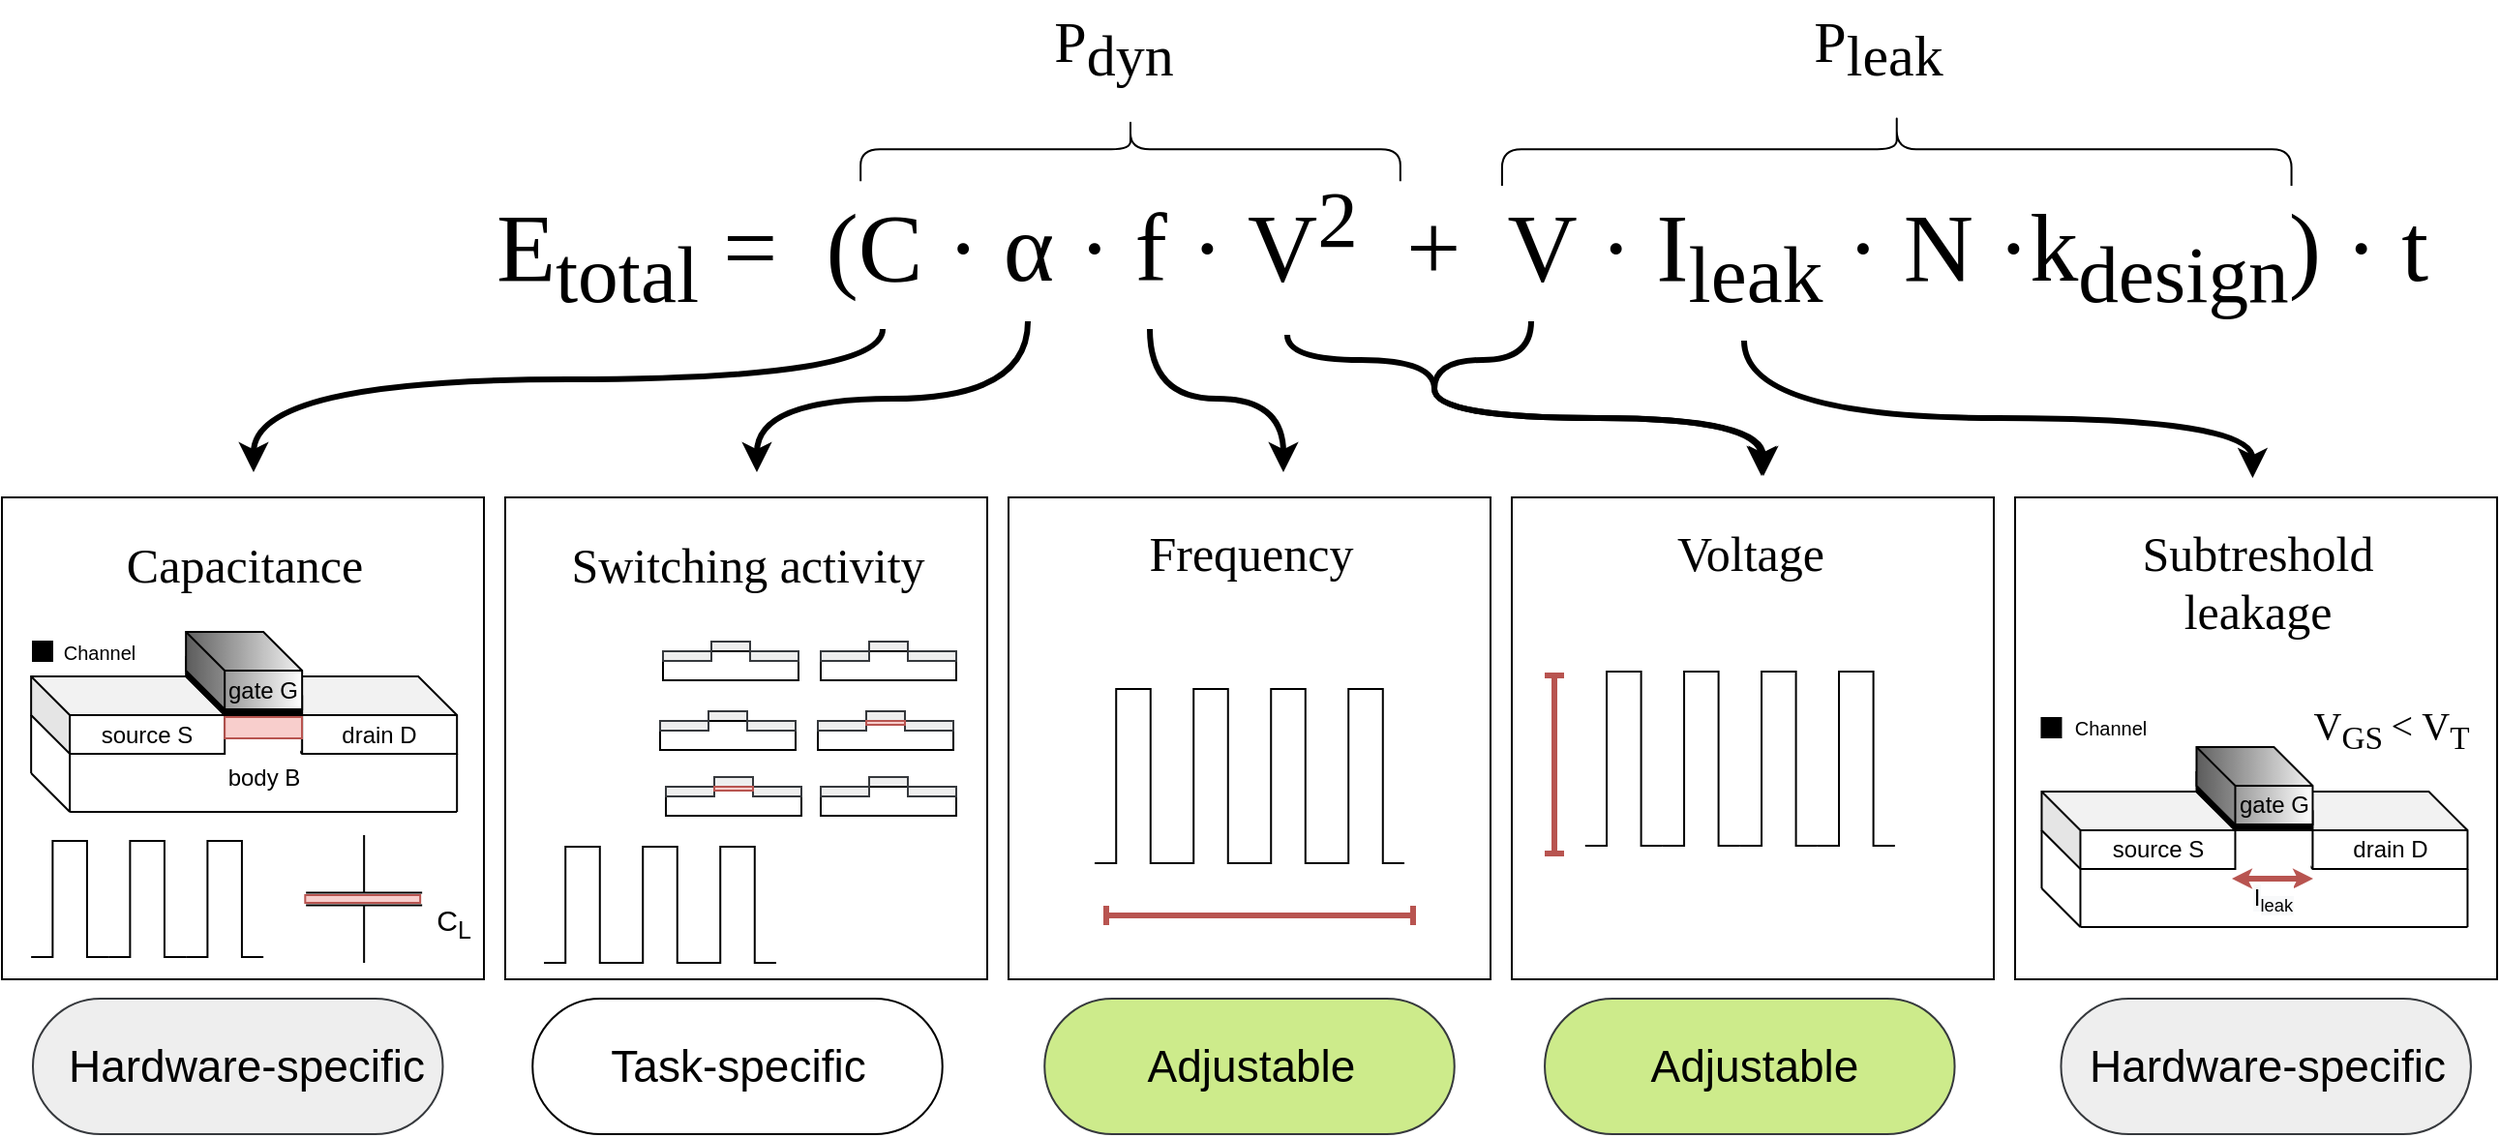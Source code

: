<mxfile>
    <diagram id="4XIOqw8whcifUxjYfumj" name="Page-1">
        <mxGraphModel dx="1251" dy="738" grid="1" gridSize="10" guides="1" tooltips="1" connect="1" arrows="1" fold="1" page="1" pageScale="1" pageWidth="827" pageHeight="1169" math="0" shadow="0">
            <root>
                <mxCell id="0"/>
                <mxCell id="1" parent="0"/>
                <mxCell id="43" value="" style="whiteSpace=wrap;html=1;aspect=fixed;fontFamily=Lucida Console;fontSize=12;" parent="1" vertex="1">
                    <mxGeometry x="220" y="361" width="249" height="249" as="geometry"/>
                </mxCell>
                <mxCell id="4" value="&lt;font style=&quot;font-size: 50px&quot;&gt;E&lt;sub&gt;total&lt;/sub&gt;&amp;nbsp;=&amp;nbsp; (C · α · f ·&amp;nbsp;V&lt;sup&gt;2&lt;/sup&gt;&amp;nbsp; +&amp;nbsp; V · I&lt;sub&gt;leak&lt;/sub&gt;&amp;nbsp;· N ·k&lt;sub&gt;design&lt;/sub&gt;) · t&lt;/font&gt;" style="text;html=1;align=center;verticalAlign=middle;resizable=0;points=[];autosize=1;strokeColor=none;fillColor=none;fontFamily=Lucida Console;fontSize=30;" parent="1" vertex="1">
                    <mxGeometry x="-571" y="196" width="1010" height="70" as="geometry"/>
                </mxCell>
                <mxCell id="6" value="" style="shape=curlyBracket;whiteSpace=wrap;html=1;rounded=1;fontFamily=Lucida Console;fontSize=30;rotation=90;size=0.5;" parent="1" vertex="1">
                    <mxGeometry x="-253.5" y="41.67" width="33" height="278.83" as="geometry"/>
                </mxCell>
                <mxCell id="7" value="" style="shape=curlyBracket;whiteSpace=wrap;html=1;rounded=1;fontFamily=Lucida Console;fontSize=30;rotation=90;size=0.5;" parent="1" vertex="1">
                    <mxGeometry x="139.91" y="-22.83" width="37.91" height="407.83" as="geometry"/>
                </mxCell>
                <mxCell id="8" value="P&lt;sub style=&quot;font-size: 30px;&quot;&gt;dyn&lt;/sub&gt;" style="text;html=1;align=center;verticalAlign=middle;resizable=0;points=[];autosize=1;strokeColor=none;fillColor=none;fontSize=30;fontFamily=Lucida Console;" parent="1" vertex="1">
                    <mxGeometry x="-286.5" y="104.17" width="80" height="50" as="geometry"/>
                </mxCell>
                <mxCell id="9" value="P&lt;span style=&quot;font-size: 30px;&quot;&gt;&lt;sub style=&quot;font-size: 30px;&quot;&gt;leak&lt;/sub&gt;&lt;/span&gt;" style="text;html=1;align=center;verticalAlign=middle;resizable=0;points=[];autosize=1;strokeColor=none;fillColor=none;fontSize=30;fontFamily=Lucida Console;" parent="1" vertex="1">
                    <mxGeometry x="109" y="104.17" width="80" height="50" as="geometry"/>
                </mxCell>
                <mxCell id="23" value="drain D" style="shape=cube;whiteSpace=wrap;html=1;boundedLbl=1;backgroundOutline=1;darkOpacity=0.05;darkOpacity2=0.1;" parent="1" vertex="1">
                    <mxGeometry x="353.73" y="513" width="100" height="40" as="geometry"/>
                </mxCell>
                <mxCell id="24" value="source S" style="shape=cube;whiteSpace=wrap;html=1;boundedLbl=1;backgroundOutline=1;darkOpacity=0.05;darkOpacity2=0.1;" parent="1" vertex="1">
                    <mxGeometry x="233.73" y="513" width="100" height="40" as="geometry"/>
                </mxCell>
                <mxCell id="26" value="" style="endArrow=none;html=1;entryX=0;entryY=0;entryDx=0;entryDy=20;entryPerimeter=0;" parent="1" target="24" edge="1">
                    <mxGeometry width="50" height="50" relative="1" as="geometry">
                        <mxPoint x="233.73" y="563" as="sourcePoint"/>
                        <mxPoint x="263.73" y="553" as="targetPoint"/>
                    </mxGeometry>
                </mxCell>
                <mxCell id="27" value="" style="endArrow=none;html=1;entryX=0;entryY=0;entryDx=0;entryDy=20;entryPerimeter=0;" parent="1" edge="1">
                    <mxGeometry width="50" height="50" relative="1" as="geometry">
                        <mxPoint x="253.73" y="583" as="sourcePoint"/>
                        <mxPoint x="253.73" y="553" as="targetPoint"/>
                    </mxGeometry>
                </mxCell>
                <mxCell id="28" value="" style="endArrow=none;html=1;entryX=0;entryY=0;entryDx=0;entryDy=20;entryPerimeter=0;" parent="1" edge="1">
                    <mxGeometry width="50" height="50" relative="1" as="geometry">
                        <mxPoint x="453.73" y="583" as="sourcePoint"/>
                        <mxPoint x="453.73" y="553" as="targetPoint"/>
                    </mxGeometry>
                </mxCell>
                <mxCell id="29" value="" style="endArrow=none;html=1;" parent="1" edge="1">
                    <mxGeometry width="50" height="50" relative="1" as="geometry">
                        <mxPoint x="253.73" y="583" as="sourcePoint"/>
                        <mxPoint x="233.73" y="563" as="targetPoint"/>
                    </mxGeometry>
                </mxCell>
                <mxCell id="30" value="" style="endArrow=none;html=1;" parent="1" edge="1">
                    <mxGeometry width="50" height="50" relative="1" as="geometry">
                        <mxPoint x="453.73" y="583" as="sourcePoint"/>
                        <mxPoint x="253.73" y="583" as="targetPoint"/>
                    </mxGeometry>
                </mxCell>
                <mxCell id="31" value="" style="endArrow=none;html=1;exitX=0;exitY=0;exitDx=0;exitDy=0;exitPerimeter=0;" parent="1" source="23" edge="1">
                    <mxGeometry width="50" height="50" relative="1" as="geometry">
                        <mxPoint x="513.73" y="512.67" as="sourcePoint"/>
                        <mxPoint x="313.73" y="512.67" as="targetPoint"/>
                    </mxGeometry>
                </mxCell>
                <mxCell id="32" value="" style="rounded=0;whiteSpace=wrap;html=1;strokeColor=none;" parent="1" vertex="1">
                    <mxGeometry x="342.73" y="533" width="30" height="20" as="geometry"/>
                </mxCell>
                <mxCell id="33" value="" style="endArrow=none;html=1;entryX=0;entryY=0;entryDx=100;entryDy=20;entryPerimeter=0;" parent="1" target="24" edge="1">
                    <mxGeometry width="50" height="50" relative="1" as="geometry">
                        <mxPoint x="375.73" y="533" as="sourcePoint"/>
                        <mxPoint x="323.73" y="522.67" as="targetPoint"/>
                    </mxGeometry>
                </mxCell>
                <mxCell id="34" value="" style="shape=cube;whiteSpace=wrap;html=1;boundedLbl=1;backgroundOutline=1;darkOpacity=0.05;darkOpacity2=0.1;fillColor=#000000;" parent="1" vertex="1">
                    <mxGeometry x="313.73" y="503" width="60" height="30" as="geometry"/>
                </mxCell>
                <mxCell id="35" value="gate G" style="shape=cube;whiteSpace=wrap;html=1;boundedLbl=1;backgroundOutline=1;darkOpacity=0.05;darkOpacity2=0.1;gradientColor=#666666;gradientDirection=west;" parent="1" vertex="1">
                    <mxGeometry x="313.73" y="490" width="60" height="40" as="geometry"/>
                </mxCell>
                <mxCell id="36" value="&lt;span style=&quot;font-size: 12px ; background-color: rgb(248 , 249 , 250)&quot;&gt;I&lt;/span&gt;&lt;sub style=&quot;background-color: rgb(248 , 249 , 250)&quot;&gt;leak&lt;/sub&gt;" style="endArrow=classic;startArrow=classic;html=1;strokeWidth=3;endFill=1;startFill=1;jumpSize=5;endSize=1;startSize=1;fillColor=#f8cecc;strokeColor=#b85450;" parent="1" edge="1">
                    <mxGeometry x="-0.035" y="-11" width="50" height="50" relative="1" as="geometry">
                        <mxPoint x="332" y="558" as="sourcePoint"/>
                        <mxPoint x="374" y="558" as="targetPoint"/>
                        <mxPoint as="offset"/>
                    </mxGeometry>
                </mxCell>
                <mxCell id="38" value="" style="whiteSpace=wrap;html=1;aspect=fixed;fontSize=10;fillColor=#000000;gradientColor=none;gradientDirection=west;" parent="1" vertex="1">
                    <mxGeometry x="233.73" y="475" width="10" height="10" as="geometry"/>
                </mxCell>
                <mxCell id="39" value="Channel" style="text;html=1;align=center;verticalAlign=middle;resizable=0;points=[];autosize=1;strokeColor=none;fillColor=none;fontSize=10;" parent="1" vertex="1">
                    <mxGeometry x="243.73" y="470" width="50" height="20" as="geometry"/>
                </mxCell>
                <mxCell id="44" value="Subtreshold &lt;br style=&quot;font-size: 25px;&quot;&gt;leakage" style="text;html=1;align=center;verticalAlign=middle;resizable=0;points=[];autosize=1;strokeColor=none;fillColor=none;fontSize=25;fontFamily=Lucida Console;" parent="1" vertex="1">
                    <mxGeometry x="279.5" y="370" width="130" height="70" as="geometry"/>
                </mxCell>
                <mxCell id="45" value="" style="whiteSpace=wrap;html=1;aspect=fixed;fontFamily=Lucida Console;fontSize=12;" parent="1" vertex="1">
                    <mxGeometry x="-40" y="361" width="249" height="249" as="geometry"/>
                </mxCell>
                <mxCell id="46" value="Voltage" style="text;html=1;align=center;verticalAlign=middle;resizable=0;points=[];autosize=1;strokeColor=none;fillColor=none;fontSize=25;fontFamily=Lucida Console;" parent="1" vertex="1">
                    <mxGeometry x="37.91" y="370" width="90" height="40" as="geometry"/>
                </mxCell>
                <mxCell id="47" value="" style="whiteSpace=wrap;html=1;aspect=fixed;fontFamily=Lucida Console;fontSize=12;" parent="1" vertex="1">
                    <mxGeometry x="-300" y="361" width="249" height="249" as="geometry"/>
                </mxCell>
                <mxCell id="48" value="Frequency" style="text;html=1;align=center;verticalAlign=middle;resizable=0;points=[];autosize=1;strokeColor=none;fillColor=none;fontSize=25;fontFamily=Lucida Console;" parent="1" vertex="1">
                    <mxGeometry x="-235.5" y="370" width="120" height="40" as="geometry"/>
                </mxCell>
                <mxCell id="49" value="" style="whiteSpace=wrap;html=1;aspect=fixed;fontFamily=Lucida Console;fontSize=12;" parent="1" vertex="1">
                    <mxGeometry x="-820" y="361" width="249" height="249" as="geometry"/>
                </mxCell>
                <mxCell id="50" value="Capacitance" style="text;html=1;align=center;verticalAlign=middle;resizable=0;points=[];autosize=1;strokeColor=none;fillColor=none;fontSize=25;fontFamily=Lucida Console;" parent="1" vertex="1">
                    <mxGeometry x="-764.92" y="375.5" width="140" height="40" as="geometry"/>
                </mxCell>
                <mxCell id="51" value="" style="whiteSpace=wrap;html=1;aspect=fixed;fontFamily=Lucida Console;fontSize=12;" parent="1" vertex="1">
                    <mxGeometry x="-560" y="361" width="249" height="249" as="geometry"/>
                </mxCell>
                <mxCell id="52" value="Switching activity" style="text;html=1;align=center;verticalAlign=middle;resizable=0;points=[];autosize=1;strokeColor=none;fillColor=none;fontSize=25;fontFamily=Lucida Console;" parent="1" vertex="1">
                    <mxGeometry x="-535.5" y="375.5" width="200" height="40" as="geometry"/>
                </mxCell>
                <mxCell id="53" value="" style="endArrow=classic;html=1;fontFamily=Lucida Console;fontSize=30;edgeStyle=orthogonalEdgeStyle;curved=1;strokeWidth=3;" parent="1" edge="1">
                    <mxGeometry width="50" height="50" relative="1" as="geometry">
                        <mxPoint x="-365" y="274" as="sourcePoint"/>
                        <mxPoint x="-690" y="348" as="targetPoint"/>
                        <Array as="points">
                            <mxPoint x="-365" y="300"/>
                            <mxPoint x="-690" y="300"/>
                        </Array>
                    </mxGeometry>
                </mxCell>
                <mxCell id="56" value="" style="endArrow=classic;html=1;fontFamily=Lucida Console;fontSize=30;edgeStyle=orthogonalEdgeStyle;curved=1;strokeWidth=3;" parent="1" edge="1">
                    <mxGeometry width="50" height="50" relative="1" as="geometry">
                        <mxPoint x="-290" y="270" as="sourcePoint"/>
                        <mxPoint x="-430" y="348" as="targetPoint"/>
                        <Array as="points">
                            <mxPoint x="-290" y="310"/>
                            <mxPoint x="-430" y="310"/>
                        </Array>
                    </mxGeometry>
                </mxCell>
                <mxCell id="57" value="" style="endArrow=classic;html=1;fontFamily=Lucida Console;fontSize=30;edgeStyle=orthogonalEdgeStyle;curved=1;strokeWidth=3;" parent="1" edge="1">
                    <mxGeometry width="50" height="50" relative="1" as="geometry">
                        <mxPoint x="-227" y="274" as="sourcePoint"/>
                        <mxPoint x="-158" y="348" as="targetPoint"/>
                        <Array as="points">
                            <mxPoint x="-227" y="310"/>
                            <mxPoint x="-158" y="310"/>
                        </Array>
                    </mxGeometry>
                </mxCell>
                <mxCell id="58" value="" style="endArrow=classic;html=1;fontFamily=Lucida Console;fontSize=30;edgeStyle=orthogonalEdgeStyle;curved=1;strokeWidth=3;" parent="1" edge="1">
                    <mxGeometry width="50" height="50" relative="1" as="geometry">
                        <mxPoint x="-156" y="277" as="sourcePoint"/>
                        <mxPoint x="90" y="350" as="targetPoint"/>
                        <Array as="points">
                            <mxPoint x="-156" y="290"/>
                            <mxPoint x="-80" y="290"/>
                            <mxPoint x="-80" y="320"/>
                            <mxPoint x="90" y="320"/>
                        </Array>
                    </mxGeometry>
                </mxCell>
                <mxCell id="59" value="" style="endArrow=classic;html=1;fontFamily=Lucida Console;fontSize=30;edgeStyle=orthogonalEdgeStyle;curved=1;strokeWidth=3;" parent="1" edge="1">
                    <mxGeometry width="50" height="50" relative="1" as="geometry">
                        <mxPoint x="-30" y="270" as="sourcePoint"/>
                        <mxPoint x="89.0" y="350.0" as="targetPoint"/>
                        <Array as="points">
                            <mxPoint x="-30" y="290"/>
                            <mxPoint x="-80" y="290"/>
                            <mxPoint x="-80" y="320"/>
                            <mxPoint x="89" y="320"/>
                        </Array>
                    </mxGeometry>
                </mxCell>
                <mxCell id="60" value="" style="endArrow=classic;html=1;fontFamily=Lucida Console;fontSize=30;edgeStyle=orthogonalEdgeStyle;curved=1;strokeWidth=3;" parent="1" edge="1">
                    <mxGeometry width="50" height="50" relative="1" as="geometry">
                        <mxPoint x="80" y="280" as="sourcePoint"/>
                        <mxPoint x="342.73" y="351" as="targetPoint"/>
                        <Array as="points">
                            <mxPoint x="80" y="320"/>
                            <mxPoint x="343" y="320"/>
                        </Array>
                    </mxGeometry>
                </mxCell>
                <mxCell id="62" value="" style="pointerEvents=1;verticalLabelPosition=bottom;shadow=0;dashed=0;align=center;html=1;verticalAlign=top;shape=mxgraph.electrical.waveforms.pulse_1;fontFamily=Lucida Console;fontSize=30;" parent="1" vertex="1">
                    <mxGeometry x="-255.5" y="460" width="40" height="90" as="geometry"/>
                </mxCell>
                <mxCell id="63" value="" style="pointerEvents=1;verticalLabelPosition=bottom;shadow=0;dashed=0;align=center;html=1;verticalAlign=top;shape=mxgraph.electrical.waveforms.pulse_1;fontFamily=Lucida Console;fontSize=30;" parent="1" vertex="1">
                    <mxGeometry x="-215.5" y="460" width="40" height="90" as="geometry"/>
                </mxCell>
                <mxCell id="64" value="" style="pointerEvents=1;verticalLabelPosition=bottom;shadow=0;dashed=0;align=center;html=1;verticalAlign=top;shape=mxgraph.electrical.waveforms.pulse_1;fontFamily=Lucida Console;fontSize=30;" parent="1" vertex="1">
                    <mxGeometry x="-175.5" y="460" width="40" height="90" as="geometry"/>
                </mxCell>
                <mxCell id="66" value="" style="pointerEvents=1;verticalLabelPosition=bottom;shadow=0;dashed=0;align=center;html=1;verticalAlign=top;shape=mxgraph.electrical.waveforms.pulse_1;fontFamily=Lucida Console;fontSize=30;" parent="1" vertex="1">
                    <mxGeometry x="-135.5" y="460" width="40" height="90" as="geometry"/>
                </mxCell>
                <mxCell id="67" value="" style="endArrow=baseDash;html=1;fontFamily=Lucida Console;fontSize=30;strokeWidth=3;startArrow=baseDash;startFill=0;endFill=0;edgeStyle=orthogonalEdgeStyle;fillColor=#f8cecc;strokeColor=#b85450;" parent="1" edge="1">
                    <mxGeometry width="50" height="50" relative="1" as="geometry">
                        <mxPoint x="-249.5" y="577" as="sourcePoint"/>
                        <mxPoint x="-91" y="577" as="targetPoint"/>
                    </mxGeometry>
                </mxCell>
                <mxCell id="69" value="" style="pointerEvents=1;verticalLabelPosition=bottom;shadow=0;dashed=0;align=center;html=1;verticalAlign=top;shape=mxgraph.electrical.waveforms.pulse_1;fontFamily=Lucida Console;fontSize=30;" parent="1" vertex="1">
                    <mxGeometry x="-2.09" y="451" width="40" height="90" as="geometry"/>
                </mxCell>
                <mxCell id="70" value="" style="pointerEvents=1;verticalLabelPosition=bottom;shadow=0;dashed=0;align=center;html=1;verticalAlign=top;shape=mxgraph.electrical.waveforms.pulse_1;fontFamily=Lucida Console;fontSize=30;" parent="1" vertex="1">
                    <mxGeometry x="37.91" y="451" width="40" height="90" as="geometry"/>
                </mxCell>
                <mxCell id="71" value="" style="pointerEvents=1;verticalLabelPosition=bottom;shadow=0;dashed=0;align=center;html=1;verticalAlign=top;shape=mxgraph.electrical.waveforms.pulse_1;fontFamily=Lucida Console;fontSize=30;" parent="1" vertex="1">
                    <mxGeometry x="77.91" y="451" width="40" height="90" as="geometry"/>
                </mxCell>
                <mxCell id="72" value="" style="pointerEvents=1;verticalLabelPosition=bottom;shadow=0;dashed=0;align=center;html=1;verticalAlign=top;shape=mxgraph.electrical.waveforms.pulse_1;fontFamily=Lucida Console;fontSize=30;" parent="1" vertex="1">
                    <mxGeometry x="117.91" y="451" width="40" height="90" as="geometry"/>
                </mxCell>
                <mxCell id="73" value="" style="endArrow=baseDash;html=1;fontFamily=Lucida Console;fontSize=30;strokeWidth=3;startArrow=baseDash;startFill=0;endFill=0;edgeStyle=orthogonalEdgeStyle;fillColor=#f8cecc;strokeColor=#b85450;" parent="1" edge="1">
                    <mxGeometry width="50" height="50" relative="1" as="geometry">
                        <mxPoint x="-18" y="545" as="sourcePoint"/>
                        <mxPoint x="-18" y="453" as="targetPoint"/>
                        <Array as="points">
                            <mxPoint x="-18" y="533"/>
                        </Array>
                    </mxGeometry>
                </mxCell>
                <mxCell id="81" value="&lt;font style=&quot;font-size: 20px&quot;&gt;V&lt;sub&gt;GS &lt;/sub&gt;&amp;lt; V&lt;sub&gt;T&lt;/sub&gt;&lt;/font&gt;" style="text;html=1;align=center;verticalAlign=middle;resizable=0;points=[];autosize=1;strokeColor=none;fillColor=none;fontSize=30;fontFamily=Lucida Console;" parent="1" vertex="1">
                    <mxGeometry x="364" y="451" width="100" height="50" as="geometry"/>
                </mxCell>
                <mxCell id="133" value="drain D" style="shape=cube;whiteSpace=wrap;html=1;boundedLbl=1;backgroundOutline=1;darkOpacity=0.05;darkOpacity2=0.1;" parent="1" vertex="1">
                    <mxGeometry x="-684.92" y="453.5" width="100" height="40" as="geometry"/>
                </mxCell>
                <mxCell id="134" value="source S" style="shape=cube;whiteSpace=wrap;html=1;boundedLbl=1;backgroundOutline=1;darkOpacity=0.05;darkOpacity2=0.1;" parent="1" vertex="1">
                    <mxGeometry x="-804.92" y="453.5" width="100" height="40" as="geometry"/>
                </mxCell>
                <mxCell id="135" value="" style="endArrow=none;html=1;entryX=0;entryY=0;entryDx=0;entryDy=20;entryPerimeter=0;" parent="1" target="134" edge="1">
                    <mxGeometry width="50" height="50" relative="1" as="geometry">
                        <mxPoint x="-804.92" y="503.5" as="sourcePoint"/>
                        <mxPoint x="-774.92" y="493.5" as="targetPoint"/>
                    </mxGeometry>
                </mxCell>
                <mxCell id="136" value="" style="endArrow=none;html=1;entryX=0;entryY=0;entryDx=0;entryDy=20;entryPerimeter=0;" parent="1" edge="1">
                    <mxGeometry width="50" height="50" relative="1" as="geometry">
                        <mxPoint x="-784.92" y="523.5" as="sourcePoint"/>
                        <mxPoint x="-784.92" y="493.5" as="targetPoint"/>
                    </mxGeometry>
                </mxCell>
                <mxCell id="137" value="" style="endArrow=none;html=1;entryX=0;entryY=0;entryDx=0;entryDy=20;entryPerimeter=0;" parent="1" edge="1">
                    <mxGeometry width="50" height="50" relative="1" as="geometry">
                        <mxPoint x="-584.92" y="523.5" as="sourcePoint"/>
                        <mxPoint x="-584.92" y="493.5" as="targetPoint"/>
                    </mxGeometry>
                </mxCell>
                <mxCell id="138" value="" style="endArrow=none;html=1;" parent="1" edge="1">
                    <mxGeometry width="50" height="50" relative="1" as="geometry">
                        <mxPoint x="-784.92" y="523.5" as="sourcePoint"/>
                        <mxPoint x="-804.92" y="503.5" as="targetPoint"/>
                    </mxGeometry>
                </mxCell>
                <mxCell id="139" value="" style="endArrow=none;html=1;" parent="1" edge="1">
                    <mxGeometry width="50" height="50" relative="1" as="geometry">
                        <mxPoint x="-584.92" y="523.5" as="sourcePoint"/>
                        <mxPoint x="-784.92" y="523.5" as="targetPoint"/>
                    </mxGeometry>
                </mxCell>
                <mxCell id="140" value="" style="endArrow=none;html=1;exitX=0;exitY=0;exitDx=0;exitDy=0;exitPerimeter=0;" parent="1" source="133" edge="1">
                    <mxGeometry width="50" height="50" relative="1" as="geometry">
                        <mxPoint x="-524.92" y="453.17" as="sourcePoint"/>
                        <mxPoint x="-724.92" y="453.17" as="targetPoint"/>
                    </mxGeometry>
                </mxCell>
                <mxCell id="141" value="" style="rounded=0;whiteSpace=wrap;html=1;strokeColor=none;" parent="1" vertex="1">
                    <mxGeometry x="-695.92" y="473.5" width="30" height="20" as="geometry"/>
                </mxCell>
                <mxCell id="142" value="" style="endArrow=none;html=1;entryX=0;entryY=0;entryDx=100;entryDy=20;entryPerimeter=0;" parent="1" target="134" edge="1">
                    <mxGeometry width="50" height="50" relative="1" as="geometry">
                        <mxPoint x="-662.92" y="473.5" as="sourcePoint"/>
                        <mxPoint x="-714.92" y="463.17" as="targetPoint"/>
                    </mxGeometry>
                </mxCell>
                <mxCell id="143" value="" style="shape=cube;whiteSpace=wrap;html=1;boundedLbl=1;backgroundOutline=1;darkOpacity=0.05;darkOpacity2=0.1;fillColor=#000000;" parent="1" vertex="1">
                    <mxGeometry x="-724.92" y="443.5" width="60" height="30" as="geometry"/>
                </mxCell>
                <mxCell id="144" value="gate G" style="shape=cube;whiteSpace=wrap;html=1;boundedLbl=1;backgroundOutline=1;darkOpacity=0.05;darkOpacity2=0.1;gradientColor=#666666;gradientDirection=west;" parent="1" vertex="1">
                    <mxGeometry x="-724.92" y="430.5" width="60" height="40" as="geometry"/>
                </mxCell>
                <mxCell id="146" value="" style="whiteSpace=wrap;html=1;aspect=fixed;fontSize=10;fillColor=#000000;gradientColor=none;gradientDirection=west;" parent="1" vertex="1">
                    <mxGeometry x="-804" y="435.5" width="10" height="10" as="geometry"/>
                </mxCell>
                <mxCell id="147" value="Channel" style="text;html=1;align=center;verticalAlign=middle;resizable=0;points=[];autosize=1;strokeColor=none;fillColor=none;fontSize=10;" parent="1" vertex="1">
                    <mxGeometry x="-794.92" y="430.5" width="50" height="20" as="geometry"/>
                </mxCell>
                <mxCell id="152" value="body B" style="text;html=1;align=center;verticalAlign=middle;resizable=0;points=[];autosize=1;strokeColor=none;fillColor=none;" parent="1" vertex="1">
                    <mxGeometry x="-710" y="495.5" width="50" height="20" as="geometry"/>
                </mxCell>
                <mxCell id="153" value="" style="pointerEvents=1;verticalLabelPosition=bottom;shadow=0;dashed=0;align=center;html=1;verticalAlign=top;shape=mxgraph.electrical.capacitors.capacitor_1;fillColor=#000000;rotation=90;" parent="1" vertex="1">
                    <mxGeometry x="-665.92" y="538.5" width="66" height="60" as="geometry"/>
                </mxCell>
                <mxCell id="154" value="&lt;font style=&quot;font-size: 15px&quot;&gt;C&lt;sub&gt;L&lt;/sub&gt;&lt;/font&gt;" style="text;html=1;align=center;verticalAlign=middle;resizable=0;points=[];autosize=1;strokeColor=none;fillColor=none;" parent="1" vertex="1">
                    <mxGeometry x="-602.42" y="570.5" width="30" height="20" as="geometry"/>
                </mxCell>
                <mxCell id="155" value="" style="rounded=0;whiteSpace=wrap;html=1;fontSize=50;fillColor=#f8cecc;strokeColor=#b85450;" parent="1" vertex="1">
                    <mxGeometry x="-704.92" y="474.5" width="39.92" height="11" as="geometry"/>
                </mxCell>
                <mxCell id="158" value="" style="rounded=0;whiteSpace=wrap;html=1;fontSize=50;fillColor=#f8cecc;strokeColor=#b85450;" parent="1" vertex="1">
                    <mxGeometry x="-663.34" y="566.5" width="59.42" height="4" as="geometry"/>
                </mxCell>
                <mxCell id="159" value="" style="pointerEvents=1;verticalLabelPosition=bottom;shadow=0;dashed=0;align=center;html=1;verticalAlign=top;shape=mxgraph.electrical.waveforms.pulse_1;fontFamily=Lucida Console;fontSize=30;" parent="1" vertex="1">
                    <mxGeometry x="-804.92" y="538.5" width="40" height="60" as="geometry"/>
                </mxCell>
                <mxCell id="160" value="" style="pointerEvents=1;verticalLabelPosition=bottom;shadow=0;dashed=0;align=center;html=1;verticalAlign=top;shape=mxgraph.electrical.waveforms.pulse_1;fontFamily=Lucida Console;fontSize=30;" parent="1" vertex="1">
                    <mxGeometry x="-764.92" y="538.5" width="40" height="60" as="geometry"/>
                </mxCell>
                <mxCell id="161" value="" style="pointerEvents=1;verticalLabelPosition=bottom;shadow=0;dashed=0;align=center;html=1;verticalAlign=top;shape=mxgraph.electrical.waveforms.pulse_1;fontFamily=Lucida Console;fontSize=30;" parent="1" vertex="1">
                    <mxGeometry x="-724.92" y="538.5" width="40" height="60" as="geometry"/>
                </mxCell>
                <mxCell id="264" value="" style="group" parent="1" vertex="1" connectable="0">
                    <mxGeometry x="-480" y="471.5" width="70" height="20" as="geometry"/>
                </mxCell>
                <mxCell id="265" value="" style="rounded=0;whiteSpace=wrap;html=1;fontSize=50;fillColor=#eeeeee;strokeColor=#36393d;" parent="264" vertex="1">
                    <mxGeometry x="25" width="20" height="5" as="geometry"/>
                </mxCell>
                <mxCell id="266" value="" style="rounded=0;whiteSpace=wrap;html=1;fontSize=50;" parent="264" vertex="1">
                    <mxGeometry y="5" width="70" height="15" as="geometry"/>
                </mxCell>
                <mxCell id="267" value="" style="rounded=0;whiteSpace=wrap;html=1;fontSize=50;fillColor=#eeeeee;strokeColor=#36393d;" parent="264" vertex="1">
                    <mxGeometry y="5" width="25" height="5" as="geometry"/>
                </mxCell>
                <mxCell id="268" value="" style="rounded=0;whiteSpace=wrap;html=1;fontSize=50;fillColor=#eeeeee;strokeColor=#36393d;" parent="264" vertex="1">
                    <mxGeometry x="45" y="5" width="25" height="5" as="geometry"/>
                </mxCell>
                <mxCell id="269" value="" style="group" parent="1" vertex="1" connectable="0">
                    <mxGeometry x="-478.5" y="435.5" width="70" height="20" as="geometry"/>
                </mxCell>
                <mxCell id="270" value="" style="rounded=0;whiteSpace=wrap;html=1;fontSize=50;fillColor=#eeeeee;strokeColor=#36393d;" parent="269" vertex="1">
                    <mxGeometry x="25" width="20" height="5" as="geometry"/>
                </mxCell>
                <mxCell id="271" value="" style="rounded=0;whiteSpace=wrap;html=1;fontSize=50;" parent="269" vertex="1">
                    <mxGeometry y="5" width="70" height="15" as="geometry"/>
                </mxCell>
                <mxCell id="272" value="" style="rounded=0;whiteSpace=wrap;html=1;fontSize=50;fillColor=#eeeeee;strokeColor=#36393d;" parent="269" vertex="1">
                    <mxGeometry y="5" width="25" height="5" as="geometry"/>
                </mxCell>
                <mxCell id="273" value="" style="rounded=0;whiteSpace=wrap;html=1;fontSize=50;fillColor=#eeeeee;strokeColor=#36393d;" parent="269" vertex="1">
                    <mxGeometry x="45" y="5" width="25" height="5" as="geometry"/>
                </mxCell>
                <mxCell id="279" value="" style="group" parent="1" vertex="1" connectable="0">
                    <mxGeometry x="-477" y="505.5" width="70" height="20" as="geometry"/>
                </mxCell>
                <mxCell id="280" value="" style="rounded=0;whiteSpace=wrap;html=1;fontSize=50;fillColor=#eeeeee;strokeColor=#36393d;" parent="279" vertex="1">
                    <mxGeometry x="25" width="20" height="5" as="geometry"/>
                </mxCell>
                <mxCell id="281" value="" style="rounded=0;whiteSpace=wrap;html=1;fontSize=50;" parent="279" vertex="1">
                    <mxGeometry y="5" width="70" height="15" as="geometry"/>
                </mxCell>
                <mxCell id="282" value="" style="rounded=0;whiteSpace=wrap;html=1;fontSize=50;fillColor=#eeeeee;strokeColor=#36393d;" parent="279" vertex="1">
                    <mxGeometry y="5" width="25" height="5" as="geometry"/>
                </mxCell>
                <mxCell id="283" value="" style="rounded=0;whiteSpace=wrap;html=1;fontSize=50;fillColor=#eeeeee;strokeColor=#36393d;" parent="279" vertex="1">
                    <mxGeometry x="45" y="5" width="25" height="5" as="geometry"/>
                </mxCell>
                <mxCell id="348" value="" style="rounded=0;whiteSpace=wrap;html=1;fontSize=50;fillColor=#f8cecc;strokeColor=#b85450;" parent="279" vertex="1">
                    <mxGeometry x="25" y="5" width="20" height="2" as="geometry"/>
                </mxCell>
                <mxCell id="284" value="" style="group" parent="1" vertex="1" connectable="0">
                    <mxGeometry x="-398.5" y="471.5" width="70" height="20" as="geometry"/>
                </mxCell>
                <mxCell id="285" value="" style="rounded=0;whiteSpace=wrap;html=1;fontSize=50;fillColor=#eeeeee;strokeColor=#36393d;" parent="284" vertex="1">
                    <mxGeometry x="25" width="20" height="5" as="geometry"/>
                </mxCell>
                <mxCell id="286" value="" style="rounded=0;whiteSpace=wrap;html=1;fontSize=50;" parent="284" vertex="1">
                    <mxGeometry y="5" width="70" height="15" as="geometry"/>
                </mxCell>
                <mxCell id="287" value="" style="rounded=0;whiteSpace=wrap;html=1;fontSize=50;fillColor=#eeeeee;strokeColor=#36393d;" parent="284" vertex="1">
                    <mxGeometry y="5" width="25" height="5" as="geometry"/>
                </mxCell>
                <mxCell id="288" value="" style="rounded=0;whiteSpace=wrap;html=1;fontSize=50;fillColor=#eeeeee;strokeColor=#36393d;" parent="284" vertex="1">
                    <mxGeometry x="45" y="5" width="25" height="5" as="geometry"/>
                </mxCell>
                <mxCell id="349" value="" style="rounded=0;whiteSpace=wrap;html=1;fontSize=50;fillColor=#f8cecc;strokeColor=#b85450;" parent="284" vertex="1">
                    <mxGeometry x="25" y="5" width="20" height="2" as="geometry"/>
                </mxCell>
                <mxCell id="289" value="" style="group" parent="1" vertex="1" connectable="0">
                    <mxGeometry x="-397" y="435.5" width="70" height="20" as="geometry"/>
                </mxCell>
                <mxCell id="290" value="" style="rounded=0;whiteSpace=wrap;html=1;fontSize=50;fillColor=#eeeeee;strokeColor=#36393d;" parent="289" vertex="1">
                    <mxGeometry x="25" width="20" height="5" as="geometry"/>
                </mxCell>
                <mxCell id="291" value="" style="rounded=0;whiteSpace=wrap;html=1;fontSize=50;" parent="289" vertex="1">
                    <mxGeometry y="5" width="70" height="15" as="geometry"/>
                </mxCell>
                <mxCell id="292" value="" style="rounded=0;whiteSpace=wrap;html=1;fontSize=50;fillColor=#eeeeee;strokeColor=#36393d;" parent="289" vertex="1">
                    <mxGeometry y="5" width="25" height="5" as="geometry"/>
                </mxCell>
                <mxCell id="293" value="" style="rounded=0;whiteSpace=wrap;html=1;fontSize=50;fillColor=#eeeeee;strokeColor=#36393d;" parent="289" vertex="1">
                    <mxGeometry x="45" y="5" width="25" height="5" as="geometry"/>
                </mxCell>
                <mxCell id="299" value="" style="group" parent="1" vertex="1" connectable="0">
                    <mxGeometry x="-397" y="505.5" width="70" height="20" as="geometry"/>
                </mxCell>
                <mxCell id="300" value="" style="rounded=0;whiteSpace=wrap;html=1;fontSize=50;fillColor=#eeeeee;strokeColor=#36393d;" parent="299" vertex="1">
                    <mxGeometry x="25" width="20" height="5" as="geometry"/>
                </mxCell>
                <mxCell id="301" value="" style="rounded=0;whiteSpace=wrap;html=1;fontSize=50;" parent="299" vertex="1">
                    <mxGeometry y="5" width="70" height="15" as="geometry"/>
                </mxCell>
                <mxCell id="302" value="" style="rounded=0;whiteSpace=wrap;html=1;fontSize=50;fillColor=#eeeeee;strokeColor=#36393d;" parent="299" vertex="1">
                    <mxGeometry y="5" width="25" height="5" as="geometry"/>
                </mxCell>
                <mxCell id="303" value="" style="rounded=0;whiteSpace=wrap;html=1;fontSize=50;fillColor=#eeeeee;strokeColor=#36393d;" parent="299" vertex="1">
                    <mxGeometry x="45" y="5" width="25" height="5" as="geometry"/>
                </mxCell>
                <mxCell id="345" value="" style="pointerEvents=1;verticalLabelPosition=bottom;shadow=0;dashed=0;align=center;html=1;verticalAlign=top;shape=mxgraph.electrical.waveforms.pulse_1;fontFamily=Lucida Console;fontSize=30;" parent="1" vertex="1">
                    <mxGeometry x="-540" y="541.5" width="40" height="60" as="geometry"/>
                </mxCell>
                <mxCell id="346" value="" style="pointerEvents=1;verticalLabelPosition=bottom;shadow=0;dashed=0;align=center;html=1;verticalAlign=top;shape=mxgraph.electrical.waveforms.pulse_1;fontFamily=Lucida Console;fontSize=30;" parent="1" vertex="1">
                    <mxGeometry x="-500" y="541.5" width="40" height="60" as="geometry"/>
                </mxCell>
                <mxCell id="347" value="" style="pointerEvents=1;verticalLabelPosition=bottom;shadow=0;dashed=0;align=center;html=1;verticalAlign=top;shape=mxgraph.electrical.waveforms.pulse_1;fontFamily=Lucida Console;fontSize=30;" parent="1" vertex="1">
                    <mxGeometry x="-460" y="541.5" width="40" height="60" as="geometry"/>
                </mxCell>
                <mxCell id="350" value="" style="rounded=1;whiteSpace=wrap;html=1;fontSize=50;arcSize=50;fillColor=#eeeeee;strokeColor=#36393d;" parent="1" vertex="1">
                    <mxGeometry x="-804" y="620" width="211.75" height="70" as="geometry"/>
                </mxCell>
                <mxCell id="351" value="&lt;span&gt;Hardware-specific&lt;/span&gt;" style="text;html=1;align=center;verticalAlign=middle;resizable=0;points=[];autosize=1;strokeColor=none;fillColor=none;fontSize=23;" parent="1" vertex="1">
                    <mxGeometry x="-793.62" y="640" width="200" height="30" as="geometry"/>
                </mxCell>
                <mxCell id="352" value="" style="rounded=1;whiteSpace=wrap;html=1;fontSize=50;arcSize=50;fillColor=#eeeeee;strokeColor=#36393d;" parent="1" vertex="1">
                    <mxGeometry x="243.73" y="620" width="211.75" height="70" as="geometry"/>
                </mxCell>
                <mxCell id="353" value="&lt;span&gt;Hardware-specific&lt;/span&gt;" style="text;html=1;align=center;verticalAlign=middle;resizable=0;points=[];autosize=1;strokeColor=none;fillColor=none;fontSize=23;" parent="1" vertex="1">
                    <mxGeometry x="249.61" y="640" width="200" height="30" as="geometry"/>
                </mxCell>
                <mxCell id="356" value="" style="rounded=1;whiteSpace=wrap;html=1;fontSize=50;arcSize=50;" parent="1" vertex="1">
                    <mxGeometry x="-545.88" y="620" width="211.75" height="70" as="geometry"/>
                </mxCell>
                <mxCell id="357" value="&lt;span&gt;Task-specific&lt;/span&gt;" style="text;html=1;align=center;verticalAlign=middle;resizable=0;points=[];autosize=1;strokeColor=none;fillColor=none;fontSize=23;" parent="1" vertex="1">
                    <mxGeometry x="-515.01" y="640" width="150" height="30" as="geometry"/>
                </mxCell>
                <mxCell id="358" value="" style="rounded=1;whiteSpace=wrap;html=1;fontSize=50;arcSize=50;fillColor=#cdeb8b;strokeColor=#36393d;" parent="1" vertex="1">
                    <mxGeometry x="-281.38" y="620" width="211.75" height="70" as="geometry"/>
                </mxCell>
                <mxCell id="359" value="&lt;span&gt;Adjustable&lt;/span&gt;" style="text;html=1;align=center;verticalAlign=middle;resizable=0;points=[];autosize=1;strokeColor=none;fillColor=none;fontSize=23;" parent="1" vertex="1">
                    <mxGeometry x="-235.5" y="640" width="120" height="30" as="geometry"/>
                </mxCell>
                <mxCell id="360" value="" style="rounded=1;whiteSpace=wrap;html=1;fontSize=50;arcSize=50;fillColor=#cdeb8b;strokeColor=#36393d;" parent="1" vertex="1">
                    <mxGeometry x="-22.97" y="620" width="211.75" height="70" as="geometry"/>
                </mxCell>
                <mxCell id="361" value="&lt;span&gt;Adjustable&lt;/span&gt;" style="text;html=1;align=center;verticalAlign=middle;resizable=0;points=[];autosize=1;strokeColor=none;fillColor=none;fontSize=23;" parent="1" vertex="1">
                    <mxGeometry x="24.5" y="640" width="120" height="30" as="geometry"/>
                </mxCell>
            </root>
        </mxGraphModel>
    </diagram>
</mxfile>